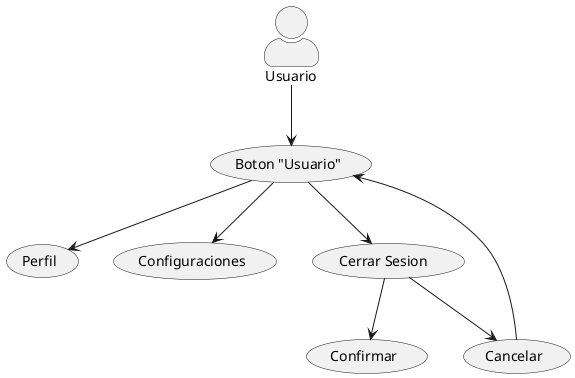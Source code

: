 @startuml CasosDeUso
skinparam actorStyle awesome

:Usuario: as usuario 
(Boton "Usuario") as usu
(Perfil) as inicio 
(Configuraciones) as conf
(Cerrar Sesion ) as cs
(Confirmar) as confirmar
(Cancelar) as cancelar

usuario --> usu 
usu --> inicio
usu --> conf
usu --> cs
cs --> confirmar
cs --> cancelar
cancelar --> usu


@enduml

